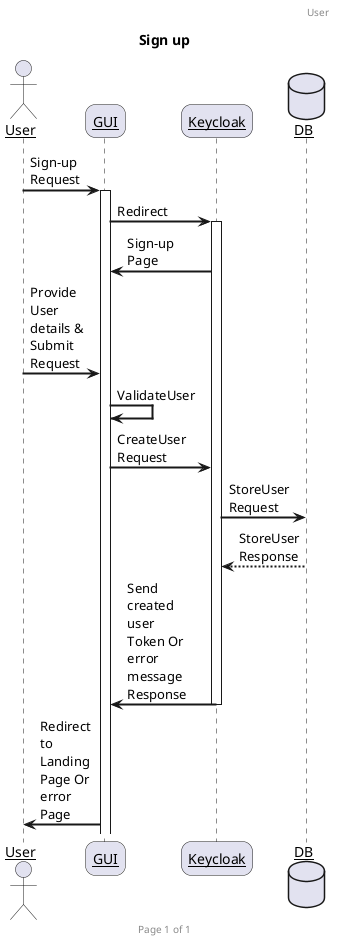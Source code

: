 
@startuml
header User
footer Page %page% of %lastpage%
title Sign up
skinparam sequenceArrowThickness 2
skinparam roundcorner 20
skinparam maxmessagesize 60
skinparam sequenceParticipant underline

actor User
participant "GUI" as Gui
participant "Keycloak" as Keycloak
database DB

User -> Gui: Sign-up Request
activate Gui
Gui -> Keycloak: Redirect
activate Keycloak
Keycloak -> Gui: Sign-up Page
User -> Gui: Provide User details & Submit Request
Gui -> Gui: ValidateUser
Gui -> Keycloak: CreateUser Request
Keycloak -> DB: StoreUser Request
DB --> Keycloak: StoreUser Response
Keycloak -> Gui: Send created user Token Or error message Response
deactivate Keycloak
Gui -> User: Redirect to Landing Page Or error Page
@enduml